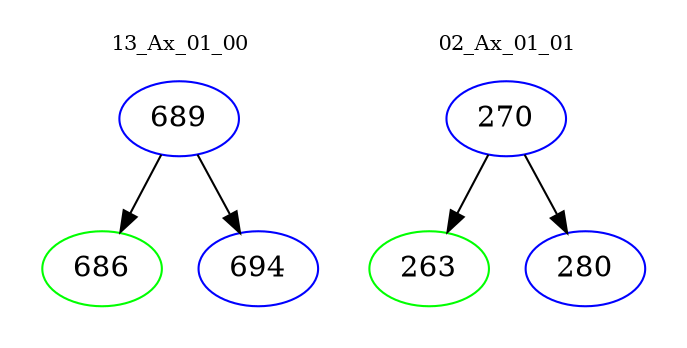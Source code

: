 digraph{
subgraph cluster_0 {
color = white
label = "13_Ax_01_00";
fontsize=10;
T0_689 [label="689", color="blue"]
T0_689 -> T0_686 [color="black"]
T0_686 [label="686", color="green"]
T0_689 -> T0_694 [color="black"]
T0_694 [label="694", color="blue"]
}
subgraph cluster_1 {
color = white
label = "02_Ax_01_01";
fontsize=10;
T1_270 [label="270", color="blue"]
T1_270 -> T1_263 [color="black"]
T1_263 [label="263", color="green"]
T1_270 -> T1_280 [color="black"]
T1_280 [label="280", color="blue"]
}
}
